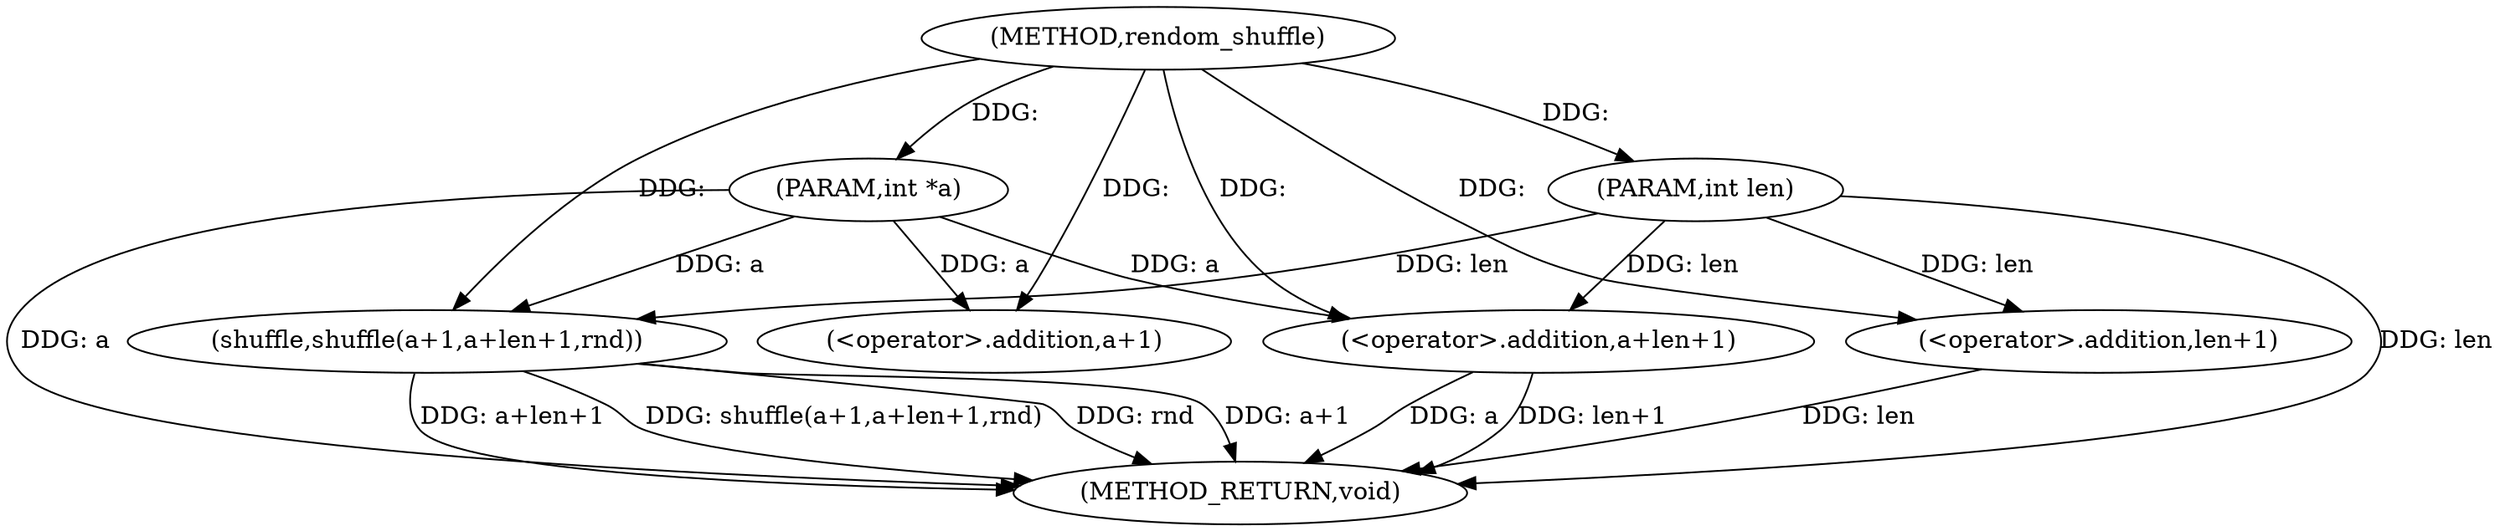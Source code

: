 digraph "rendom_shuffle" {  
"1000163" [label = "(METHOD,rendom_shuffle)" ]
"1000177" [label = "(METHOD_RETURN,void)" ]
"1000164" [label = "(PARAM,int *a)" ]
"1000165" [label = "(PARAM,int len)" ]
"1000167" [label = "(shuffle,shuffle(a+1,a+len+1,rnd))" ]
"1000168" [label = "(<operator>.addition,a+1)" ]
"1000171" [label = "(<operator>.addition,a+len+1)" ]
"1000173" [label = "(<operator>.addition,len+1)" ]
  "1000164" -> "1000177"  [ label = "DDG: a"] 
  "1000165" -> "1000177"  [ label = "DDG: len"] 
  "1000167" -> "1000177"  [ label = "DDG: a+1"] 
  "1000171" -> "1000177"  [ label = "DDG: a"] 
  "1000173" -> "1000177"  [ label = "DDG: len"] 
  "1000171" -> "1000177"  [ label = "DDG: len+1"] 
  "1000167" -> "1000177"  [ label = "DDG: a+len+1"] 
  "1000167" -> "1000177"  [ label = "DDG: shuffle(a+1,a+len+1,rnd)"] 
  "1000167" -> "1000177"  [ label = "DDG: rnd"] 
  "1000163" -> "1000164"  [ label = "DDG: "] 
  "1000163" -> "1000165"  [ label = "DDG: "] 
  "1000163" -> "1000167"  [ label = "DDG: "] 
  "1000164" -> "1000167"  [ label = "DDG: a"] 
  "1000165" -> "1000167"  [ label = "DDG: len"] 
  "1000164" -> "1000168"  [ label = "DDG: a"] 
  "1000163" -> "1000168"  [ label = "DDG: "] 
  "1000164" -> "1000171"  [ label = "DDG: a"] 
  "1000163" -> "1000171"  [ label = "DDG: "] 
  "1000165" -> "1000171"  [ label = "DDG: len"] 
  "1000165" -> "1000173"  [ label = "DDG: len"] 
  "1000163" -> "1000173"  [ label = "DDG: "] 
}
